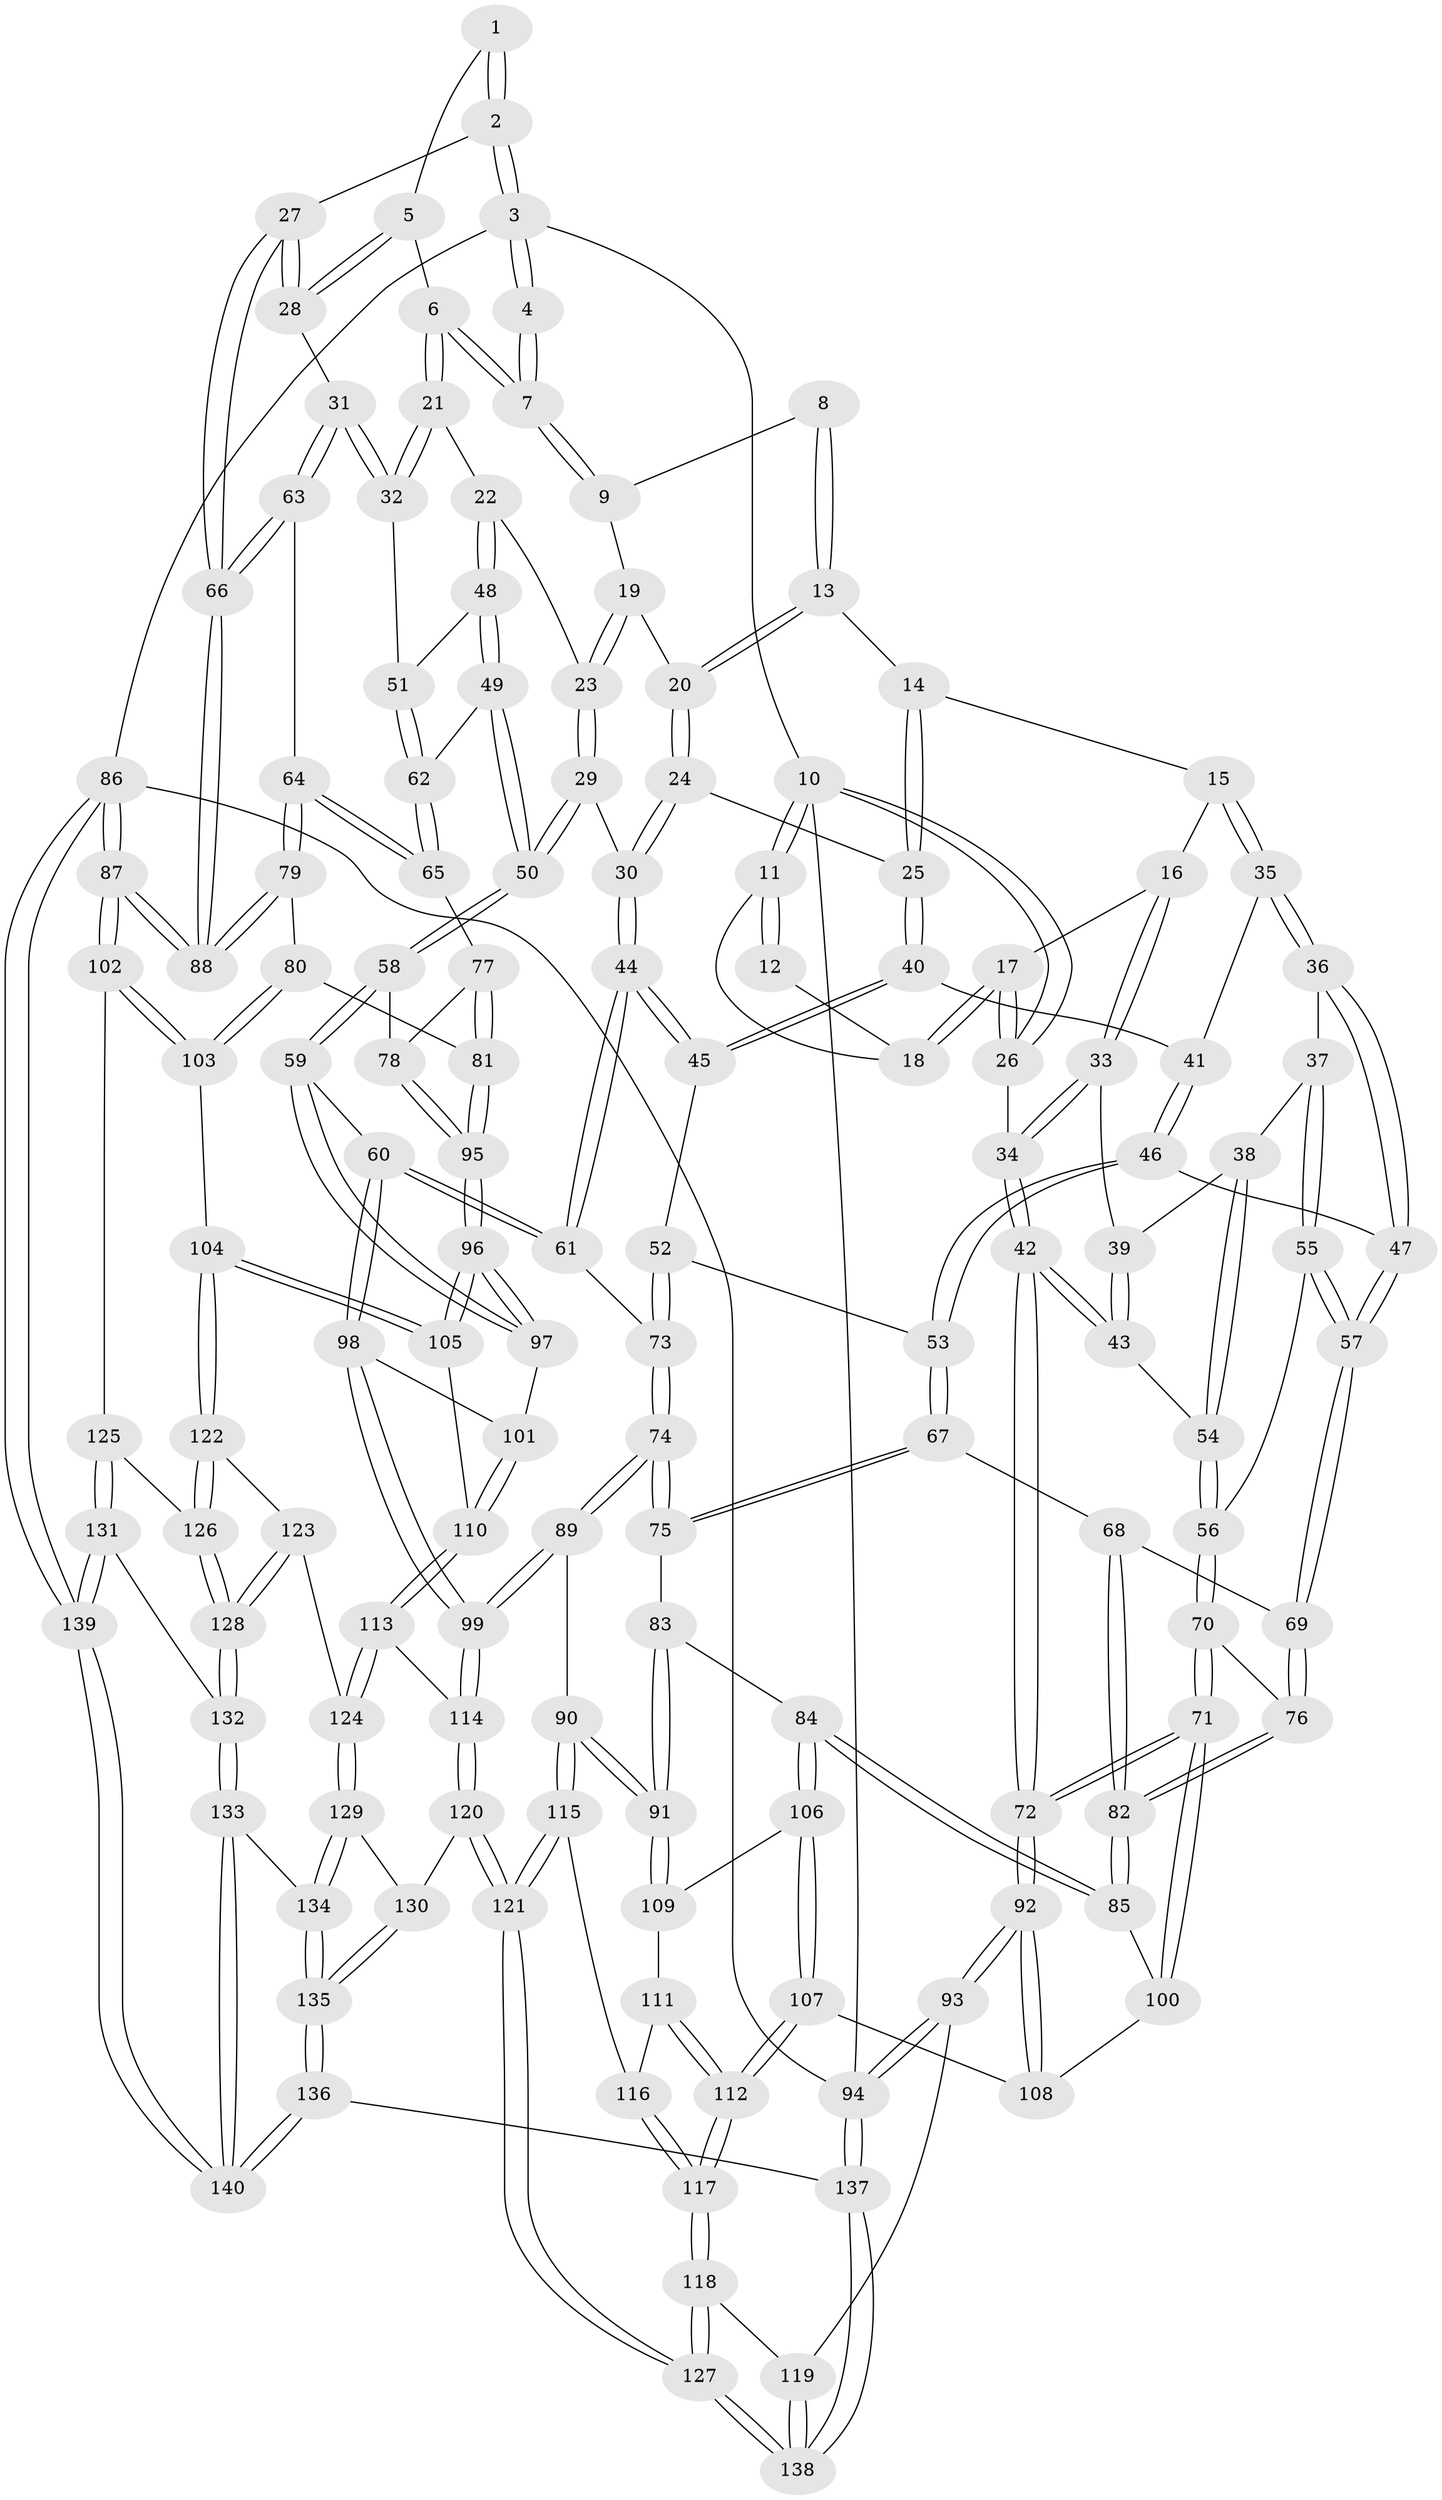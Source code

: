 // coarse degree distribution, {3: 0.12244897959183673, 5: 0.4897959183673469, 6: 0.1326530612244898, 4: 0.25510204081632654}
// Generated by graph-tools (version 1.1) at 2025/24/03/03/25 07:24:36]
// undirected, 140 vertices, 347 edges
graph export_dot {
graph [start="1"]
  node [color=gray90,style=filled];
  1 [pos="+0.9741021122956476+0.07315841492652597"];
  2 [pos="+1+0.07497784590649142"];
  3 [pos="+1+0"];
  4 [pos="+0.8539153097035547+0"];
  5 [pos="+0.8916467999721928+0.12004310169769651"];
  6 [pos="+0.7414712789075936+0.03911315418663365"];
  7 [pos="+0.7083567472266104+0"];
  8 [pos="+0.3408065135742862+0"];
  9 [pos="+0.6088926191668306+0"];
  10 [pos="+0+0"];
  11 [pos="+0+0"];
  12 [pos="+0.3016588932154407+0"];
  13 [pos="+0.33001020281709287+0"];
  14 [pos="+0.32695043494811965+0"];
  15 [pos="+0.19076381864225875+0.14905094320089202"];
  16 [pos="+0.1618922159235809+0.1503106909193817"];
  17 [pos="+0.13145020711692815+0.12740802090369466"];
  18 [pos="+0.10385922998230615+0.07058664628258543"];
  19 [pos="+0.5100963843785515+0.09101674342051336"];
  20 [pos="+0.4682682907984671+0.15272855739004"];
  21 [pos="+0.7208547875535686+0.10217166862238428"];
  22 [pos="+0.6920005383967595+0.15510293609919368"];
  23 [pos="+0.6332887703249237+0.17563379833072493"];
  24 [pos="+0.46836153106845674+0.19720760513325072"];
  25 [pos="+0.3724271681901469+0.20364977733655562"];
  26 [pos="+0+0.04582154282112327"];
  27 [pos="+1+0.23419310721179193"];
  28 [pos="+0.9843912519891715+0.22728168788932193"];
  29 [pos="+0.518413363321054+0.2263314652702307"];
  30 [pos="+0.5112966992397022+0.22710839296469693"];
  31 [pos="+0.9292577978340479+0.27069919634697087"];
  32 [pos="+0.8894134776004994+0.28087762468570304"];
  33 [pos="+0.09684501577453089+0.2097903489263718"];
  34 [pos="+0+0.21606098353684416"];
  35 [pos="+0.2048473973538749+0.16659142709151903"];
  36 [pos="+0.20286908806649848+0.27706131131027795"];
  37 [pos="+0.1523799266870739+0.2926061160568549"];
  38 [pos="+0.10618345062073309+0.2885989100057891"];
  39 [pos="+0.09576846722708618+0.23850997968772686"];
  40 [pos="+0.34726906748932596+0.21964411610787674"];
  41 [pos="+0.3271873478655631+0.21572427254162377"];
  42 [pos="+0+0.29148233063615364"];
  43 [pos="+9.724742448300766e-05+0.32166971193931465"];
  44 [pos="+0.4584682178497408+0.39060336782778726"];
  45 [pos="+0.35042989421144893+0.2820092582530198"];
  46 [pos="+0.24571829018909339+0.314598569659834"];
  47 [pos="+0.21000274974953592+0.2927698688635934"];
  48 [pos="+0.7077554947934339+0.24259083153740407"];
  49 [pos="+0.708157162066158+0.33376629360325827"];
  50 [pos="+0.6428707045187884+0.39037752602840625"];
  51 [pos="+0.8802415117546661+0.2883346993728948"];
  52 [pos="+0.2847717467444087+0.36051787699212434"];
  53 [pos="+0.2824723018653873+0.3612870442422464"];
  54 [pos="+0.08375792105855184+0.3487176896064812"];
  55 [pos="+0.14441322935838616+0.3870022173520869"];
  56 [pos="+0.09786126494719731+0.37041108204114614"];
  57 [pos="+0.1522254247387003+0.3910065512282882"];
  58 [pos="+0.6179887410504954+0.4319303162411893"];
  59 [pos="+0.598054304671326+0.4406955393996936"];
  60 [pos="+0.5160434605020314+0.4426133873326237"];
  61 [pos="+0.46118066689789144+0.42234567308350174"];
  62 [pos="+0.8126493251800271+0.3825827768810158"];
  63 [pos="+0.9487179787430408+0.4291213234423085"];
  64 [pos="+0.8942916599065293+0.44310495684811385"];
  65 [pos="+0.8189546510910202+0.39532107920345355"];
  66 [pos="+1+0.47386216228033656"];
  67 [pos="+0.2503939905199052+0.4158103976449972"];
  68 [pos="+0.1801952359456606+0.4242561194993452"];
  69 [pos="+0.16813763774935894+0.4112047639389829"];
  70 [pos="+0.016759157293486263+0.4717469172294214"];
  71 [pos="+0+0.5741727862748499"];
  72 [pos="+0+0.5785426200151746"];
  73 [pos="+0.4570116817250416+0.42476133624114343"];
  74 [pos="+0.4099600496825218+0.47401192130347497"];
  75 [pos="+0.28928736182661074+0.46592383706033286"];
  76 [pos="+0.04464590761635488+0.4734750330895153"];
  77 [pos="+0.7829388412283498+0.45650684703759914"];
  78 [pos="+0.6750630493394465+0.47771575109630593"];
  79 [pos="+0.8790945189612929+0.5135103690997351"];
  80 [pos="+0.8625527477854635+0.5359137928864258"];
  81 [pos="+0.785677313453712+0.5460677780289991"];
  82 [pos="+0.15977522969042504+0.49226004446811406"];
  83 [pos="+0.2843735315382337+0.4800855970464337"];
  84 [pos="+0.20176613272917854+0.5571870442633964"];
  85 [pos="+0.16673347783976655+0.5357487061327305"];
  86 [pos="+1+1"];
  87 [pos="+1+0.7408137988116418"];
  88 [pos="+1+0.659998316156165"];
  89 [pos="+0.37836937400436094+0.6220017461303091"];
  90 [pos="+0.36224638684971355+0.6257624107595244"];
  91 [pos="+0.3160902349654989+0.6153178388861623"];
  92 [pos="+0+0.726412860937687"];
  93 [pos="+0+0.7280870500210298"];
  94 [pos="+0+1"];
  95 [pos="+0.7387589432104062+0.585273580698099"];
  96 [pos="+0.734926953481968+0.6004367096471465"];
  97 [pos="+0.6062078476262324+0.5580289597330342"];
  98 [pos="+0.516801146324029+0.6224275197461425"];
  99 [pos="+0.4531076232344884+0.6632760386386194"];
  100 [pos="+0.1312931259258841+0.5580403534899712"];
  101 [pos="+0.5721029440038793+0.6223540465155925"];
  102 [pos="+1+0.7363870049215728"];
  103 [pos="+0.91297007327183+0.675602649938261"];
  104 [pos="+0.8075329070157351+0.6898264327101374"];
  105 [pos="+0.7349139245223701+0.6119761170948232"];
  106 [pos="+0.23761100490739723+0.6085712533083485"];
  107 [pos="+0.16698772675642182+0.6685331347538489"];
  108 [pos="+0.12231626517779089+0.6456367356555593"];
  109 [pos="+0.26620228140122765+0.6179249203016939"];
  110 [pos="+0.6385360546145716+0.6731705924688933"];
  111 [pos="+0.26233598317294826+0.635823761669655"];
  112 [pos="+0.16890975510037276+0.7589195167144679"];
  113 [pos="+0.6260656737036592+0.7736952482690956"];
  114 [pos="+0.4637582725939531+0.7065691625403767"];
  115 [pos="+0.3150981699977269+0.7453387489798659"];
  116 [pos="+0.24743017377566354+0.715860857310987"];
  117 [pos="+0.16890037675983444+0.7656951868632136"];
  118 [pos="+0.16453880592550243+0.7765904391097163"];
  119 [pos="+0+0.7654463703961928"];
  120 [pos="+0.422277277329712+0.8372860728996043"];
  121 [pos="+0.3264828548073506+0.8639581187470395"];
  122 [pos="+0.7685036747383809+0.7782381221217567"];
  123 [pos="+0.7682586769297245+0.7784197245802789"];
  124 [pos="+0.6330608853701458+0.7909820645015793"];
  125 [pos="+0.8796346037422123+0.8334908837552343"];
  126 [pos="+0.8579671045824756+0.8257553063116099"];
  127 [pos="+0.26494194611452715+0.9163848908540667"];
  128 [pos="+0.7712918022172045+0.9074870551075402"];
  129 [pos="+0.6117783425968506+0.8515539793714697"];
  130 [pos="+0.4440178201546056+0.8495615774519568"];
  131 [pos="+0.8474914913338715+0.9351346993040098"];
  132 [pos="+0.7707150351086953+0.9146297953598292"];
  133 [pos="+0.7020742195983087+0.952669615575457"];
  134 [pos="+0.6195095421833907+0.8784598229709624"];
  135 [pos="+0.5083611983105079+1"];
  136 [pos="+0.47590569533054905+1"];
  137 [pos="+0.2255121938423019+1"];
  138 [pos="+0.23941001838115353+1"];
  139 [pos="+1+1"];
  140 [pos="+0.6993496460825555+1"];
  1 -- 2;
  1 -- 2;
  1 -- 5;
  2 -- 3;
  2 -- 3;
  2 -- 27;
  3 -- 4;
  3 -- 4;
  3 -- 10;
  3 -- 86;
  4 -- 7;
  4 -- 7;
  5 -- 6;
  5 -- 28;
  5 -- 28;
  6 -- 7;
  6 -- 7;
  6 -- 21;
  6 -- 21;
  7 -- 9;
  7 -- 9;
  8 -- 9;
  8 -- 13;
  8 -- 13;
  9 -- 19;
  10 -- 11;
  10 -- 11;
  10 -- 26;
  10 -- 26;
  10 -- 94;
  11 -- 12;
  11 -- 12;
  11 -- 18;
  12 -- 18;
  13 -- 14;
  13 -- 20;
  13 -- 20;
  14 -- 15;
  14 -- 25;
  14 -- 25;
  15 -- 16;
  15 -- 35;
  15 -- 35;
  16 -- 17;
  16 -- 33;
  16 -- 33;
  17 -- 18;
  17 -- 18;
  17 -- 26;
  17 -- 26;
  19 -- 20;
  19 -- 23;
  19 -- 23;
  20 -- 24;
  20 -- 24;
  21 -- 22;
  21 -- 32;
  21 -- 32;
  22 -- 23;
  22 -- 48;
  22 -- 48;
  23 -- 29;
  23 -- 29;
  24 -- 25;
  24 -- 30;
  24 -- 30;
  25 -- 40;
  25 -- 40;
  26 -- 34;
  27 -- 28;
  27 -- 28;
  27 -- 66;
  27 -- 66;
  28 -- 31;
  29 -- 30;
  29 -- 50;
  29 -- 50;
  30 -- 44;
  30 -- 44;
  31 -- 32;
  31 -- 32;
  31 -- 63;
  31 -- 63;
  32 -- 51;
  33 -- 34;
  33 -- 34;
  33 -- 39;
  34 -- 42;
  34 -- 42;
  35 -- 36;
  35 -- 36;
  35 -- 41;
  36 -- 37;
  36 -- 47;
  36 -- 47;
  37 -- 38;
  37 -- 55;
  37 -- 55;
  38 -- 39;
  38 -- 54;
  38 -- 54;
  39 -- 43;
  39 -- 43;
  40 -- 41;
  40 -- 45;
  40 -- 45;
  41 -- 46;
  41 -- 46;
  42 -- 43;
  42 -- 43;
  42 -- 72;
  42 -- 72;
  43 -- 54;
  44 -- 45;
  44 -- 45;
  44 -- 61;
  44 -- 61;
  45 -- 52;
  46 -- 47;
  46 -- 53;
  46 -- 53;
  47 -- 57;
  47 -- 57;
  48 -- 49;
  48 -- 49;
  48 -- 51;
  49 -- 50;
  49 -- 50;
  49 -- 62;
  50 -- 58;
  50 -- 58;
  51 -- 62;
  51 -- 62;
  52 -- 53;
  52 -- 73;
  52 -- 73;
  53 -- 67;
  53 -- 67;
  54 -- 56;
  54 -- 56;
  55 -- 56;
  55 -- 57;
  55 -- 57;
  56 -- 70;
  56 -- 70;
  57 -- 69;
  57 -- 69;
  58 -- 59;
  58 -- 59;
  58 -- 78;
  59 -- 60;
  59 -- 97;
  59 -- 97;
  60 -- 61;
  60 -- 61;
  60 -- 98;
  60 -- 98;
  61 -- 73;
  62 -- 65;
  62 -- 65;
  63 -- 64;
  63 -- 66;
  63 -- 66;
  64 -- 65;
  64 -- 65;
  64 -- 79;
  64 -- 79;
  65 -- 77;
  66 -- 88;
  66 -- 88;
  67 -- 68;
  67 -- 75;
  67 -- 75;
  68 -- 69;
  68 -- 82;
  68 -- 82;
  69 -- 76;
  69 -- 76;
  70 -- 71;
  70 -- 71;
  70 -- 76;
  71 -- 72;
  71 -- 72;
  71 -- 100;
  71 -- 100;
  72 -- 92;
  72 -- 92;
  73 -- 74;
  73 -- 74;
  74 -- 75;
  74 -- 75;
  74 -- 89;
  74 -- 89;
  75 -- 83;
  76 -- 82;
  76 -- 82;
  77 -- 78;
  77 -- 81;
  77 -- 81;
  78 -- 95;
  78 -- 95;
  79 -- 80;
  79 -- 88;
  79 -- 88;
  80 -- 81;
  80 -- 103;
  80 -- 103;
  81 -- 95;
  81 -- 95;
  82 -- 85;
  82 -- 85;
  83 -- 84;
  83 -- 91;
  83 -- 91;
  84 -- 85;
  84 -- 85;
  84 -- 106;
  84 -- 106;
  85 -- 100;
  86 -- 87;
  86 -- 87;
  86 -- 139;
  86 -- 139;
  86 -- 94;
  87 -- 88;
  87 -- 88;
  87 -- 102;
  87 -- 102;
  89 -- 90;
  89 -- 99;
  89 -- 99;
  90 -- 91;
  90 -- 91;
  90 -- 115;
  90 -- 115;
  91 -- 109;
  91 -- 109;
  92 -- 93;
  92 -- 93;
  92 -- 108;
  92 -- 108;
  93 -- 94;
  93 -- 94;
  93 -- 119;
  94 -- 137;
  94 -- 137;
  95 -- 96;
  95 -- 96;
  96 -- 97;
  96 -- 97;
  96 -- 105;
  96 -- 105;
  97 -- 101;
  98 -- 99;
  98 -- 99;
  98 -- 101;
  99 -- 114;
  99 -- 114;
  100 -- 108;
  101 -- 110;
  101 -- 110;
  102 -- 103;
  102 -- 103;
  102 -- 125;
  103 -- 104;
  104 -- 105;
  104 -- 105;
  104 -- 122;
  104 -- 122;
  105 -- 110;
  106 -- 107;
  106 -- 107;
  106 -- 109;
  107 -- 108;
  107 -- 112;
  107 -- 112;
  109 -- 111;
  110 -- 113;
  110 -- 113;
  111 -- 112;
  111 -- 112;
  111 -- 116;
  112 -- 117;
  112 -- 117;
  113 -- 114;
  113 -- 124;
  113 -- 124;
  114 -- 120;
  114 -- 120;
  115 -- 116;
  115 -- 121;
  115 -- 121;
  116 -- 117;
  116 -- 117;
  117 -- 118;
  117 -- 118;
  118 -- 119;
  118 -- 127;
  118 -- 127;
  119 -- 138;
  119 -- 138;
  120 -- 121;
  120 -- 121;
  120 -- 130;
  121 -- 127;
  121 -- 127;
  122 -- 123;
  122 -- 126;
  122 -- 126;
  123 -- 124;
  123 -- 128;
  123 -- 128;
  124 -- 129;
  124 -- 129;
  125 -- 126;
  125 -- 131;
  125 -- 131;
  126 -- 128;
  126 -- 128;
  127 -- 138;
  127 -- 138;
  128 -- 132;
  128 -- 132;
  129 -- 130;
  129 -- 134;
  129 -- 134;
  130 -- 135;
  130 -- 135;
  131 -- 132;
  131 -- 139;
  131 -- 139;
  132 -- 133;
  132 -- 133;
  133 -- 134;
  133 -- 140;
  133 -- 140;
  134 -- 135;
  134 -- 135;
  135 -- 136;
  135 -- 136;
  136 -- 137;
  136 -- 140;
  136 -- 140;
  137 -- 138;
  137 -- 138;
  139 -- 140;
  139 -- 140;
}
